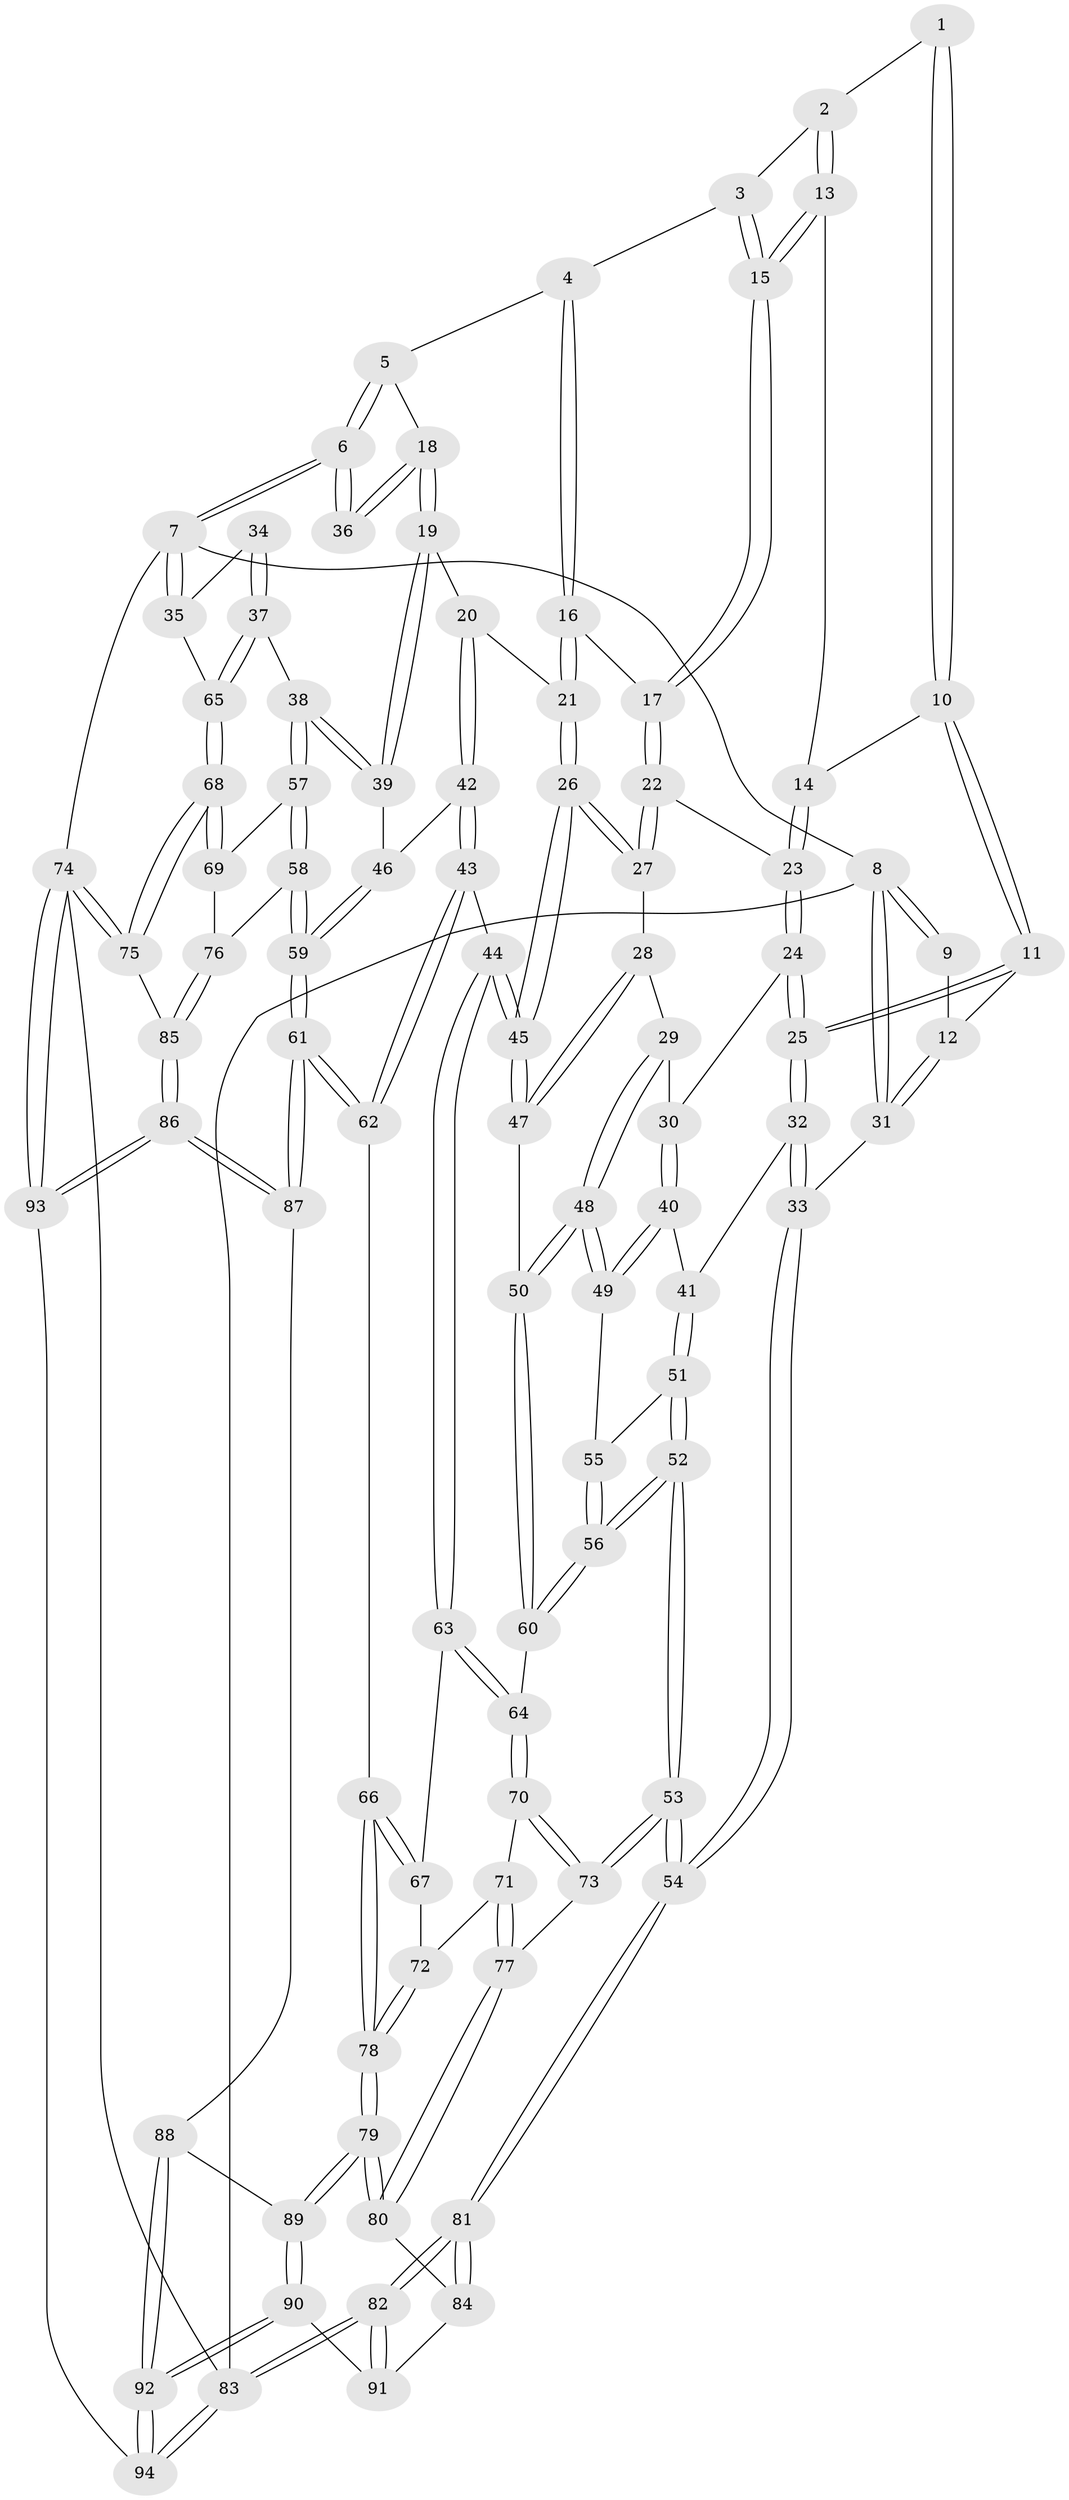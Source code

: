 // coarse degree distribution, {4: 0.5, 5: 0.2857142857142857, 7: 0.017857142857142856, 3: 0.125, 6: 0.07142857142857142}
// Generated by graph-tools (version 1.1) at 2025/42/03/06/25 10:42:34]
// undirected, 94 vertices, 232 edges
graph export_dot {
graph [start="1"]
  node [color=gray90,style=filled];
  1 [pos="+0.2601609180937227+0"];
  2 [pos="+0.26360435758021095+0"];
  3 [pos="+0.4230528325624822+0"];
  4 [pos="+0.5250722193899454+0"];
  5 [pos="+0.6491997920264818+0"];
  6 [pos="+1+0"];
  7 [pos="+1+0"];
  8 [pos="+0+0"];
  9 [pos="+0+0"];
  10 [pos="+0.16962999995813466+0.08487378740844384"];
  11 [pos="+0.09899732436003078+0.1660795032340607"];
  12 [pos="+0.08901801946864459+0.16520809556123747"];
  13 [pos="+0.288027680848247+0.10256195192729592"];
  14 [pos="+0.25226124304201436+0.11607497664740478"];
  15 [pos="+0.3603126507190594+0.11564081386504177"];
  16 [pos="+0.5203876081853624+0.1563980780224017"];
  17 [pos="+0.3784661514263509+0.1774135460113816"];
  18 [pos="+0.7756779620378482+0.14477522821378205"];
  19 [pos="+0.7203521761356632+0.20035813423926702"];
  20 [pos="+0.685582113372431+0.20835885654173839"];
  21 [pos="+0.5654861801429945+0.20794643871271698"];
  22 [pos="+0.3741724323282516+0.18391421666337163"];
  23 [pos="+0.28225331705540746+0.19117780777738475"];
  24 [pos="+0.23268038590777146+0.2275413297666276"];
  25 [pos="+0.14614039440292498+0.2234991145284354"];
  26 [pos="+0.5270775656764278+0.2886755344171045"];
  27 [pos="+0.37564848741676216+0.25334193240493835"];
  28 [pos="+0.3646161460289297+0.2814430231032227"];
  29 [pos="+0.35811828332734463+0.28565875128706786"];
  30 [pos="+0.27530077280155635+0.2832562912455504"];
  31 [pos="+0+0.227484673980238"];
  32 [pos="+0.14821828054471245+0.3416530810798573"];
  33 [pos="+0+0.43567916586923405"];
  34 [pos="+0.8641923153266337+0.17758818071594576"];
  35 [pos="+1+0.2704199292392888"];
  36 [pos="+0.8317906785190927+0.15546333343053723"];
  37 [pos="+0.8683914483102869+0.430316729791224"];
  38 [pos="+0.8477368120320091+0.44498646246326595"];
  39 [pos="+0.7626829811293018+0.40373034351102977"];
  40 [pos="+0.2380080422127163+0.3774456576683302"];
  41 [pos="+0.15321272394437213+0.347082889491708"];
  42 [pos="+0.6043304268887344+0.4257164264361985"];
  43 [pos="+0.5669551449706646+0.4333816749835058"];
  44 [pos="+0.5160189549662706+0.4241137608431135"];
  45 [pos="+0.5119829169072662+0.4189166614178223"];
  46 [pos="+0.6764011339366314+0.43140974996891523"];
  47 [pos="+0.4806421986723417+0.4111803649252637"];
  48 [pos="+0.296117346478859+0.4328569611810595"];
  49 [pos="+0.2829416251084516+0.4246582331600108"];
  50 [pos="+0.29670041634538236+0.4336499382475586"];
  51 [pos="+0.13533460198937408+0.4506895528536698"];
  52 [pos="+0.054438142949577564+0.5929557361131269"];
  53 [pos="+0+0.7437325516261282"];
  54 [pos="+0+0.7830836610272319"];
  55 [pos="+0.20922435136394746+0.45187695901418706"];
  56 [pos="+0.12130105549748199+0.5602835677605712"];
  57 [pos="+0.8473165276218103+0.481676123609076"];
  58 [pos="+0.755854135481281+0.6640558958614522"];
  59 [pos="+0.7146126133732976+0.6858932331123827"];
  60 [pos="+0.29379053040614556+0.49780428200368976"];
  61 [pos="+0.6898845967908384+0.7062752009734384"];
  62 [pos="+0.6809292319506975+0.70372322142556"];
  63 [pos="+0.49555967545980006+0.47979666613846184"];
  64 [pos="+0.29902792753758106+0.5083841758061487"];
  65 [pos="+1+0.3416214227839228"];
  66 [pos="+0.5268953348167654+0.7000971219741025"];
  67 [pos="+0.4932015125333279+0.4869957847759113"];
  68 [pos="+1+0.5954303126100006"];
  69 [pos="+0.9433864625223722+0.564242870053368"];
  70 [pos="+0.3216404489812749+0.5592567390611258"];
  71 [pos="+0.33650063448516226+0.5710415498046857"];
  72 [pos="+0.35452342745388+0.5796441061015105"];
  73 [pos="+0.17793132443938628+0.6572241571877188"];
  74 [pos="+1+1"];
  75 [pos="+1+0.7000188608779931"];
  76 [pos="+0.8987607391049052+0.6905680598192376"];
  77 [pos="+0.284553572704224+0.6722842928065516"];
  78 [pos="+0.4515440875418192+0.7337913632801165"];
  79 [pos="+0.4321718316506901+0.7595759784000053"];
  80 [pos="+0.38581419044471665+0.776000409290257"];
  81 [pos="+0+0.89760844658643"];
  82 [pos="+0+1"];
  83 [pos="+0+1"];
  84 [pos="+0.38317641050567813+0.7776843247758229"];
  85 [pos="+0.9485386286373811+0.720129212583291"];
  86 [pos="+0.8259753693151117+1"];
  87 [pos="+0.729258497826468+0.8809687568891466"];
  88 [pos="+0.5313613699982211+0.9096832758331993"];
  89 [pos="+0.4655978357881103+0.8372940974392625"];
  90 [pos="+0.41647760132972533+0.9709933930329098"];
  91 [pos="+0.3491863522340982+0.9334102397062836"];
  92 [pos="+0.48491407498807204+1"];
  93 [pos="+0.9229331387888474+1"];
  94 [pos="+0.4969271290685393+1"];
  1 -- 2;
  1 -- 10;
  1 -- 10;
  2 -- 3;
  2 -- 13;
  2 -- 13;
  3 -- 4;
  3 -- 15;
  3 -- 15;
  4 -- 5;
  4 -- 16;
  4 -- 16;
  5 -- 6;
  5 -- 6;
  5 -- 18;
  6 -- 7;
  6 -- 7;
  6 -- 36;
  6 -- 36;
  7 -- 8;
  7 -- 35;
  7 -- 35;
  7 -- 74;
  8 -- 9;
  8 -- 9;
  8 -- 31;
  8 -- 31;
  8 -- 83;
  9 -- 12;
  10 -- 11;
  10 -- 11;
  10 -- 14;
  11 -- 12;
  11 -- 25;
  11 -- 25;
  12 -- 31;
  12 -- 31;
  13 -- 14;
  13 -- 15;
  13 -- 15;
  14 -- 23;
  14 -- 23;
  15 -- 17;
  15 -- 17;
  16 -- 17;
  16 -- 21;
  16 -- 21;
  17 -- 22;
  17 -- 22;
  18 -- 19;
  18 -- 19;
  18 -- 36;
  18 -- 36;
  19 -- 20;
  19 -- 39;
  19 -- 39;
  20 -- 21;
  20 -- 42;
  20 -- 42;
  21 -- 26;
  21 -- 26;
  22 -- 23;
  22 -- 27;
  22 -- 27;
  23 -- 24;
  23 -- 24;
  24 -- 25;
  24 -- 25;
  24 -- 30;
  25 -- 32;
  25 -- 32;
  26 -- 27;
  26 -- 27;
  26 -- 45;
  26 -- 45;
  27 -- 28;
  28 -- 29;
  28 -- 47;
  28 -- 47;
  29 -- 30;
  29 -- 48;
  29 -- 48;
  30 -- 40;
  30 -- 40;
  31 -- 33;
  32 -- 33;
  32 -- 33;
  32 -- 41;
  33 -- 54;
  33 -- 54;
  34 -- 35;
  34 -- 37;
  34 -- 37;
  35 -- 65;
  37 -- 38;
  37 -- 65;
  37 -- 65;
  38 -- 39;
  38 -- 39;
  38 -- 57;
  38 -- 57;
  39 -- 46;
  40 -- 41;
  40 -- 49;
  40 -- 49;
  41 -- 51;
  41 -- 51;
  42 -- 43;
  42 -- 43;
  42 -- 46;
  43 -- 44;
  43 -- 62;
  43 -- 62;
  44 -- 45;
  44 -- 45;
  44 -- 63;
  44 -- 63;
  45 -- 47;
  45 -- 47;
  46 -- 59;
  46 -- 59;
  47 -- 50;
  48 -- 49;
  48 -- 49;
  48 -- 50;
  48 -- 50;
  49 -- 55;
  50 -- 60;
  50 -- 60;
  51 -- 52;
  51 -- 52;
  51 -- 55;
  52 -- 53;
  52 -- 53;
  52 -- 56;
  52 -- 56;
  53 -- 54;
  53 -- 54;
  53 -- 73;
  53 -- 73;
  54 -- 81;
  54 -- 81;
  55 -- 56;
  55 -- 56;
  56 -- 60;
  56 -- 60;
  57 -- 58;
  57 -- 58;
  57 -- 69;
  58 -- 59;
  58 -- 59;
  58 -- 76;
  59 -- 61;
  59 -- 61;
  60 -- 64;
  61 -- 62;
  61 -- 62;
  61 -- 87;
  61 -- 87;
  62 -- 66;
  63 -- 64;
  63 -- 64;
  63 -- 67;
  64 -- 70;
  64 -- 70;
  65 -- 68;
  65 -- 68;
  66 -- 67;
  66 -- 67;
  66 -- 78;
  66 -- 78;
  67 -- 72;
  68 -- 69;
  68 -- 69;
  68 -- 75;
  68 -- 75;
  69 -- 76;
  70 -- 71;
  70 -- 73;
  70 -- 73;
  71 -- 72;
  71 -- 77;
  71 -- 77;
  72 -- 78;
  72 -- 78;
  73 -- 77;
  74 -- 75;
  74 -- 75;
  74 -- 93;
  74 -- 93;
  74 -- 83;
  75 -- 85;
  76 -- 85;
  76 -- 85;
  77 -- 80;
  77 -- 80;
  78 -- 79;
  78 -- 79;
  79 -- 80;
  79 -- 80;
  79 -- 89;
  79 -- 89;
  80 -- 84;
  81 -- 82;
  81 -- 82;
  81 -- 84;
  81 -- 84;
  82 -- 83;
  82 -- 83;
  82 -- 91;
  82 -- 91;
  83 -- 94;
  83 -- 94;
  84 -- 91;
  85 -- 86;
  85 -- 86;
  86 -- 87;
  86 -- 87;
  86 -- 93;
  86 -- 93;
  87 -- 88;
  88 -- 89;
  88 -- 92;
  88 -- 92;
  89 -- 90;
  89 -- 90;
  90 -- 91;
  90 -- 92;
  90 -- 92;
  92 -- 94;
  92 -- 94;
  93 -- 94;
}
